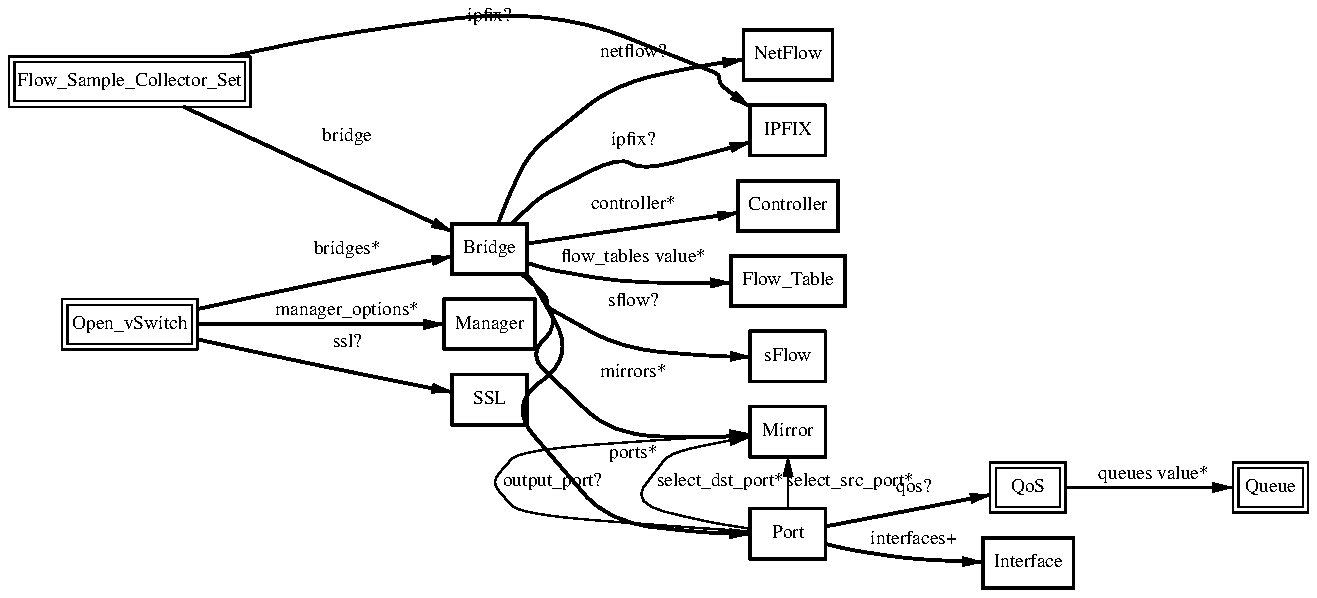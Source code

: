 .ps -3
.PS
linethick = 1;
linethick = 1;
box at 2.406152155,1.69475625 wid 0.3766125 height 0.251075 "Bridge"
linethick = 1;
box at 3.898642385,1.15775704 wid 0.3766125 height 0.251075 "sFlow"
linethick = 1;
box at 3.898642385,0.78114454 wid 0.3766125 height 0.251075 "Mirror"
linethick = 1;
box at 3.898642385,2.28759454 wid 0.3766125 height 0.251075 "IPFIX"
linethick = 1;
box at 3.898642385,0.2719995905 wid 0.3766125 height 0.251075 "Port"
linethick = 1;
box at 3.898642385,1.91098204 wid 0.50215 height 0.251075 "Controller"
linethick = 1;
box at 3.898642385,1.53436954 wid 0.571898635 height 0.251075 "Flow_Table"
linethick = 1;
box at 3.898642385,2.66420704 wid 0.4463561135 height 0.251075 "NetFlow"
linethick = 0.5;
box at 5.09832895,0.50215 wid 0.3766125 height 0.251075 "QoS"
box at 5.09832895,0.50215 wid 0.321056944444444 height 0.195519444444444
linethick = 0.5;
box at 6.31152335,0.50215 wid 0.3766125 height 0.251075 "Queue"
box at 6.31152335,0.50215 wid 0.321056944444444 height 0.195519444444444
linethick = 0.5;
box at 0.606747845,2.531689655 wid 1.20656602 height 0.251075 "Flow_Sample_Collector_Set"
box at 0.606747845,2.531689655 wid 1.15101046444444 height 0.195519444444444
linethick = 0.5;
box at 0.606747845,1.31814375 wid 0.67649648 height 0.251075 "Open_vSwitch"
box at 0.606747845,1.31814375 wid 0.620940924444444 height 0.195519444444444
linethick = 1;
box at 2.406152155,0.94153125 wid 0.3766125 height 0.251075 "SSL"
linethick = 1;
box at 2.406152155,1.31814375 wid 0.453330977 height 0.251075 "Manager"
linethick = 1;
box at 5.09832895,0.1255375 wid 0.453330977 height 0.251075 "Interface"
linethick = 1;
spline -> from 2.567342305,1.568164235 to 2.567342305,1.568164235 to 2.590943355,1.548078235 to 2.614644835,1.52713858 to 2.6362875,1.50645 to 2.69664593,1.44890361 to 2.68901325,1.407677095 to 2.761825,1.36695273 to 3.063064785,1.198481405 to 3.47266854,1.161924885 to 3.70908076,1.156099945
"sflow?" at 3.12447773,1.43323653
linethick = 1;
spline -> from 2.58647422,1.56751144 to 2.58647422,1.56751144 to 2.605204415,1.548680815 to 2.62242816,1.52824331 to 2.6362875,1.50645 to 2.758159305,1.314879775 to 2.59742109,1.167850255 to 2.761825,1.011279885 to 3.01842365,0.766833265 to 3.45951221,0.74970995 to 3.710135275,0.76286628
"mirrors*" at 3.12447773,1.07751347
linethick = 1;
spline -> from 2.51968827,1.82210149 to 2.51968827,1.82210149 to 2.584515835,1.887230345 to 2.670785205,1.96230177 to 2.761825,2.0086 to 3.056135115,2.1582407 to 3.16716048,2.08763841 to 3.48713046,2.16898671 to 3.55994221,2.187516045 to 3.639332125,2.20986172 to 3.70877947,2.23014858
"ipfix?" at 3.12447773,2.23527051
linethick = 1;
spline -> from 2.588834325,1.56891746 to 2.588834325,1.56891746 to 2.6071628,1.54983576 to 2.62363332,1.52894632 to 2.6362875,1.50645 to 2.83403417,1.15444285 to 2.49819625,0.912557195 to 2.761825,0.606747845 to 2.99964324,0.330957022 to 3.452030175,0.2765088975 to 3.708628825,0.2691674645
"ports*" at 3.12447773,0.673031645
linethick = 1;
spline -> from 2.595161415,1.722123425 to 2.595161415,1.722123425 to 2.86185328,1.760788975 to 3.34913964,1.83134105 to 3.646462655,1.87442552
"controller*" at 3.12447773,1.914446875
linethick = 1;
spline -> from 2.595864425,1.625208475 to 2.595864425,1.625208475 to 2.648891465,1.608537095 to 2.70699022,1.592769585 to 2.761825,1.58317852 to 3.04784964,1.53306395 to 3.380222725,1.524376755 to 3.611412585,1.526084065
"flow_tables value*" at 3.12447773,1.649412105
linethick = 1;
spline -> from 2.44938727,1.822553425 to 2.44938727,1.822553425 to 2.50221345,1.95999188 to 2.604501405,2.175665305 to 2.761825,2.301504095 to 3.02957138,2.51567107 to 3.426219665,2.604501405 to 3.67322725,2.640555775
"netflow?" at 3.12447773,2.67465176
linethick = 0.5;
spline -> from 3.898642385,0.398164778 to 3.898642385,0.398164778 to 3.898642385,0.476550393 to 3.898642385,0.576920135 to 3.898642385,0.655255535
"select_src_port*" at 4.208971085,0.53006954
linethick = 0.5;
spline -> from 3.708427965,0.2834184815 to 3.708427965,0.2834184815 to 3.339548575,0.3075116385 to 2.5559435,0.3689547125 to 2.47590079,0.4603058405 to 2.43502578,0.506920425 to 2.43492535,0.55326887 to 2.47590079,0.59976796 to 2.556094145,0.690908185 to 3.33959879,0.74840436 to 3.70847818,0.770649605
"output_port?" at 2.719995905,0.53006954
linethick = 0.5;
spline -> from 3.7088799,0.296198199 to 3.7088799,0.296198199 to 3.472718755,0.3342963195 to 3.115790535,0.422890644 to 3.25001523,0.59976796 to 3.305502805,0.672931215 to 3.536893525,0.724552235 to 3.70757431,0.75352629
"select_dst_port*" at 3.560394145,0.53006954
linethick = 1;
spline -> from 4.08870616,0.3084657235 to 4.08870616,0.3084657235 to 4.313317855,0.3515602365 to 4.684808425,0.422830386 to 4.9090184,0.465854598
"qos?" at 4.526329885,0.498665079
linethick = 1;
spline -> from 4.087852505,0.2199417 to 4.087852505,0.2199417 to 4.157249635,0.202748084 to 4.236790195,0.1852481565 to 4.310104095,0.174356523 to 4.4972554,0.146567542 to 4.711623235,0.134556114 to 4.869499195,0.1293789475
"interfaces+" at 4.526329885,0.2406152155
linethick = 1;
spline -> from 5.2876395,0.50215 to 5.2876395,0.50215 to 5.51511345,0.50215 to 5.89373455,0.50215 to 6.12171065,0.50215
"queues value*" at 5.72601645,0.568383585
linethick = 1;
spline -> from 0.878109705,2.405449145 to 0.878109705,2.405449145 to 1.246286085,2.234215995 to 1.89481281,1.93257449 to 2.215536015,1.783385725
"bridge" at 1.69475625,2.256210165
linethick = 1;
spline -> from 1.109098705,2.657227155 to 1.109098705,2.657227155 to 1.700932695,2.779751755 to 2.702822375,2.906293555 to 3.48713046,2.594458405 to 3.558485975,2.56608693 to 3.55251039,2.52350461 to 3.61266796,2.47590079 to 3.64249567,2.452249525 to 3.675286065,2.42869869 to 3.707724955,2.40660409
"ipfix?" at 2.406152155,2.855978125
linethick = 1;
spline -> from 0.945598665,1.393516465 to 0.945598665,1.393516465 to 1.069328425,1.420732995 to 1.210432575,1.45141436 to 1.339083405,1.47853046 to 1.646097915,1.543257595 to 2.003628715,1.614964615 to 2.217042465,1.65739629
"bridges*" at 1.69475625,1.691291415
linethick = 1;
spline -> from 0.945598665,1.242771035 to 0.945598665,1.242771035 to 1.069328425,1.215554505 to 1.210432575,1.18487314 to 1.339083405,1.15775704 to 1.646097915,1.093029905 to 2.003628715,1.021322885 to 2.217042465,0.97889121
"ssl?" at 1.69475625,1.223990625
linethick = 1;
spline -> from 0.945196945,1.31814375 to 0.945196945,1.31814375 to 1.30559,1.31814375 to 1.866039615,1.31814375 to 2.177573475,1.31814375
"manager_options*" at 1.69475625,1.384377335
.ps +3
.PE

